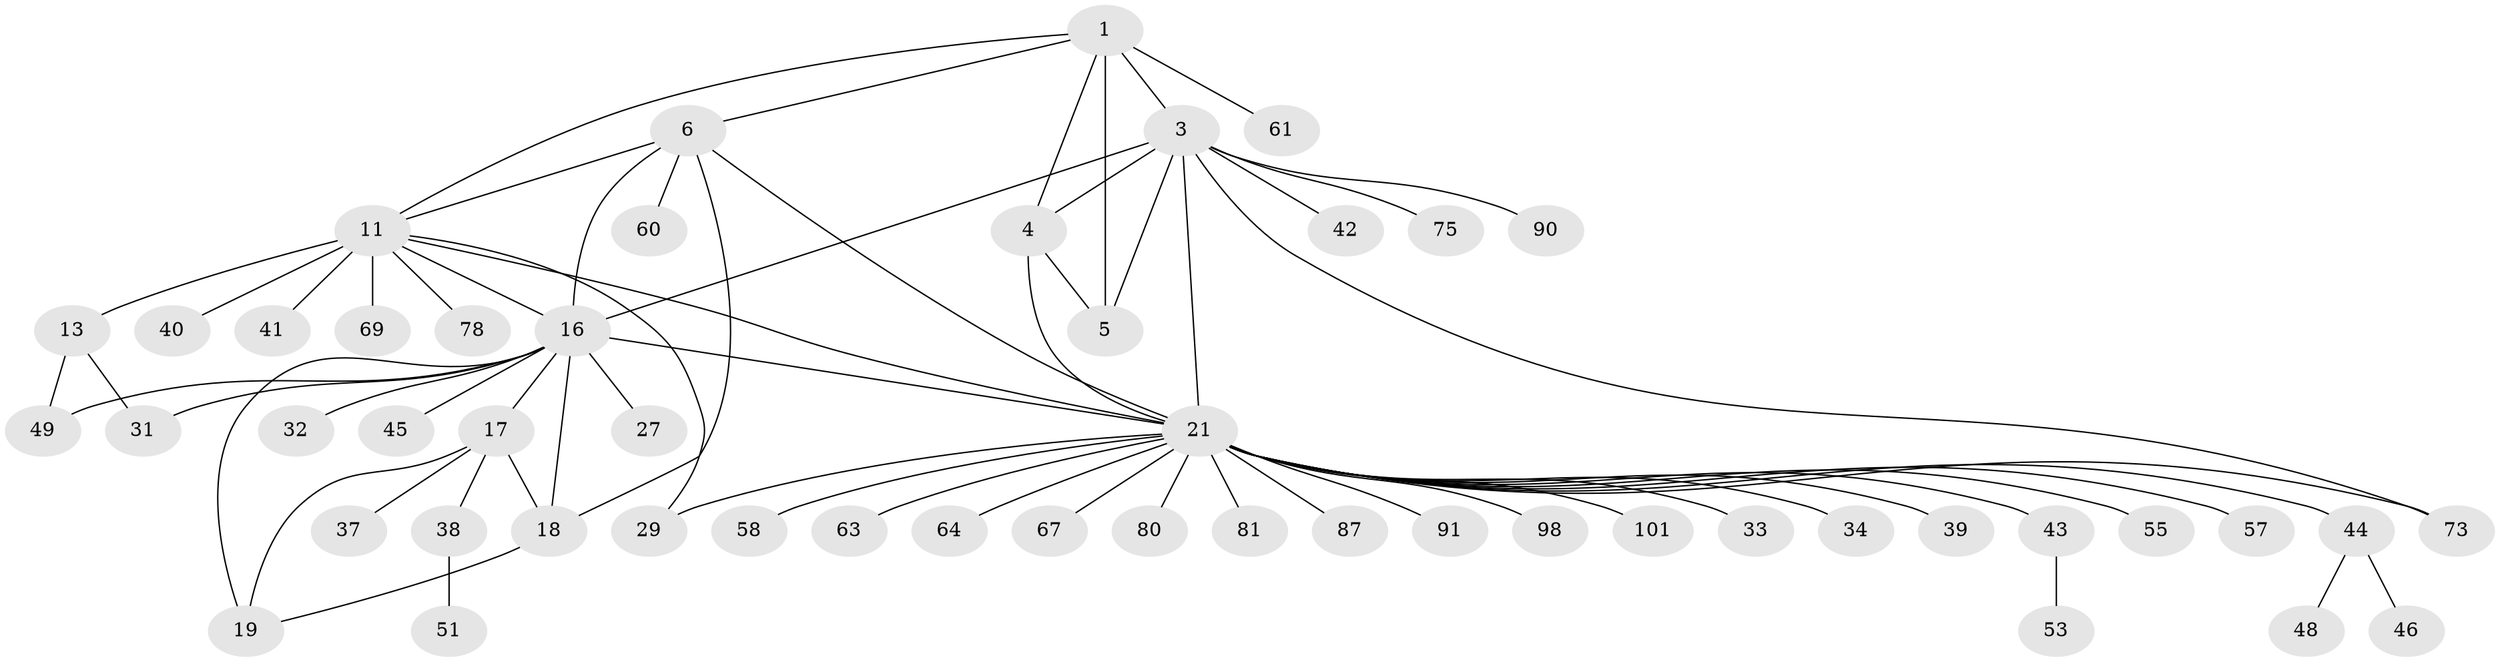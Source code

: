 // original degree distribution, {7: 0.0196078431372549, 6: 0.058823529411764705, 11: 0.0196078431372549, 8: 0.0196078431372549, 9: 0.0196078431372549, 5: 0.049019607843137254, 12: 0.0196078431372549, 4: 0.029411764705882353, 10: 0.00980392156862745, 16: 0.00980392156862745, 1: 0.5784313725490197, 3: 0.0392156862745098, 2: 0.12745098039215685}
// Generated by graph-tools (version 1.1) at 2025/15/03/09/25 04:15:54]
// undirected, 51 vertices, 68 edges
graph export_dot {
graph [start="1"]
  node [color=gray90,style=filled];
  1 [super="+2+30"];
  3;
  4 [super="+28+70+84+36"];
  5 [super="+47+65"];
  6 [super="+8+99+76+59+7"];
  11 [super="+14+15+83+68+12+50"];
  13;
  16 [super="+20+88+92+74+54"];
  17;
  18;
  19;
  21 [super="+25+22"];
  27;
  29;
  31 [super="+85+35"];
  32;
  33;
  34;
  37;
  38;
  39;
  40;
  41;
  42 [super="+89"];
  43;
  44 [super="+82"];
  45;
  46;
  48;
  49;
  51;
  53;
  55;
  57;
  58;
  60;
  61;
  63;
  64;
  67;
  69;
  73;
  75;
  78;
  80;
  81;
  87;
  90;
  91;
  98;
  101;
  1 -- 3 [weight=2];
  1 -- 4 [weight=2];
  1 -- 5 [weight=2];
  1 -- 61;
  1 -- 6;
  1 -- 11;
  3 -- 4;
  3 -- 5;
  3 -- 42;
  3 -- 73;
  3 -- 75;
  3 -- 90;
  3 -- 21;
  3 -- 16 [weight=2];
  4 -- 5;
  4 -- 21;
  6 -- 11;
  6 -- 60;
  6 -- 18;
  6 -- 21;
  6 -- 16;
  11 -- 13 [weight=4];
  11 -- 16;
  11 -- 69;
  11 -- 78;
  11 -- 41;
  11 -- 40;
  11 -- 29;
  11 -- 21;
  13 -- 31;
  13 -- 49;
  16 -- 17 [weight=2];
  16 -- 18 [weight=2];
  16 -- 19 [weight=2];
  16 -- 27;
  16 -- 49;
  16 -- 32;
  16 -- 45;
  16 -- 21 [weight=2];
  16 -- 31;
  17 -- 18;
  17 -- 19;
  17 -- 37;
  17 -- 38;
  18 -- 19;
  21 -- 57;
  21 -- 63;
  21 -- 64;
  21 -- 67;
  21 -- 73;
  21 -- 81;
  21 -- 87;
  21 -- 98;
  21 -- 101;
  21 -- 33;
  21 -- 39;
  21 -- 44;
  21 -- 80;
  21 -- 91;
  21 -- 34;
  21 -- 55;
  21 -- 58;
  21 -- 43;
  21 -- 29;
  38 -- 51;
  43 -- 53;
  44 -- 46;
  44 -- 48;
}
